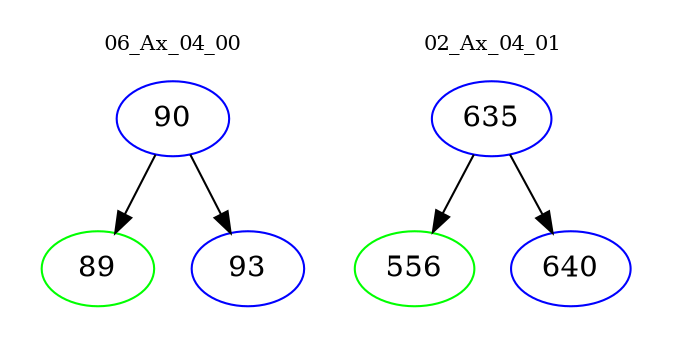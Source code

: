 digraph{
subgraph cluster_0 {
color = white
label = "06_Ax_04_00";
fontsize=10;
T0_90 [label="90", color="blue"]
T0_90 -> T0_89 [color="black"]
T0_89 [label="89", color="green"]
T0_90 -> T0_93 [color="black"]
T0_93 [label="93", color="blue"]
}
subgraph cluster_1 {
color = white
label = "02_Ax_04_01";
fontsize=10;
T1_635 [label="635", color="blue"]
T1_635 -> T1_556 [color="black"]
T1_556 [label="556", color="green"]
T1_635 -> T1_640 [color="black"]
T1_640 [label="640", color="blue"]
}
}
